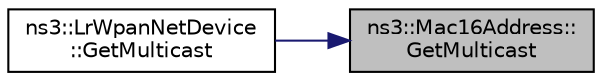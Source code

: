 digraph "ns3::Mac16Address::GetMulticast"
{
 // LATEX_PDF_SIZE
  edge [fontname="Helvetica",fontsize="10",labelfontname="Helvetica",labelfontsize="10"];
  node [fontname="Helvetica",fontsize="10",shape=record];
  rankdir="RL";
  Node1 [label="ns3::Mac16Address::\lGetMulticast",height=0.2,width=0.4,color="black", fillcolor="grey75", style="filled", fontcolor="black",tooltip="Returns the multicast address associated with an IPv6 address according to RFC 4944 Section 9."];
  Node1 -> Node2 [dir="back",color="midnightblue",fontsize="10",style="solid",fontname="Helvetica"];
  Node2 [label="ns3::LrWpanNetDevice\l::GetMulticast",height=0.2,width=0.4,color="black", fillcolor="white", style="filled",URL="$classns3_1_1_lr_wpan_net_device.html#ac512ecb8975bf4a96b7ac0a9bde61e6c",tooltip="Get the MAC multicast address corresponding to the IPv6 address provided."];
}

